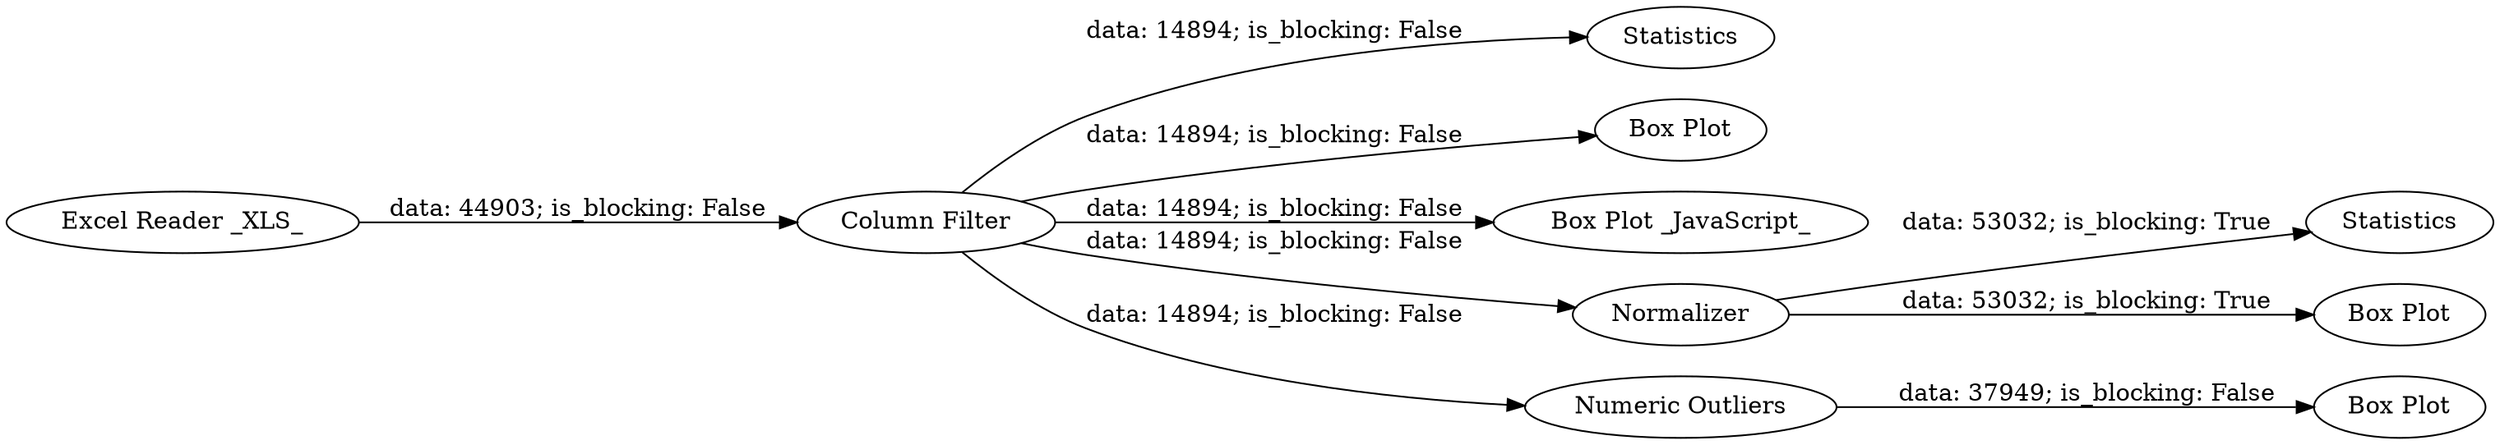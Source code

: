 digraph {
	"-8611936653910180134_33" [label="Column Filter"]
	"-8611936653910180134_34" [label="Box Plot"]
	"-8611936653910180134_29" [label=Statistics]
	"-8611936653910180134_35" [label="Box Plot"]
	"-8611936653910180134_18" [label="Box Plot _JavaScript_"]
	"-8611936653910180134_32" [label=Normalizer]
	"-8611936653910180134_31" [label=Statistics]
	"-8611936653910180134_27" [label="Excel Reader _XLS_"]
	"-8611936653910180134_25" [label="Numeric Outliers"]
	"-8611936653910180134_36" [label="Box Plot"]
	"-8611936653910180134_25" -> "-8611936653910180134_34" [label="data: 37949; is_blocking: False"]
	"-8611936653910180134_33" -> "-8611936653910180134_18" [label="data: 14894; is_blocking: False"]
	"-8611936653910180134_33" -> "-8611936653910180134_32" [label="data: 14894; is_blocking: False"]
	"-8611936653910180134_33" -> "-8611936653910180134_29" [label="data: 14894; is_blocking: False"]
	"-8611936653910180134_33" -> "-8611936653910180134_35" [label="data: 14894; is_blocking: False"]
	"-8611936653910180134_33" -> "-8611936653910180134_25" [label="data: 14894; is_blocking: False"]
	"-8611936653910180134_27" -> "-8611936653910180134_33" [label="data: 44903; is_blocking: False"]
	"-8611936653910180134_32" -> "-8611936653910180134_36" [label="data: 53032; is_blocking: True"]
	"-8611936653910180134_32" -> "-8611936653910180134_31" [label="data: 53032; is_blocking: True"]
	rankdir=LR
}
